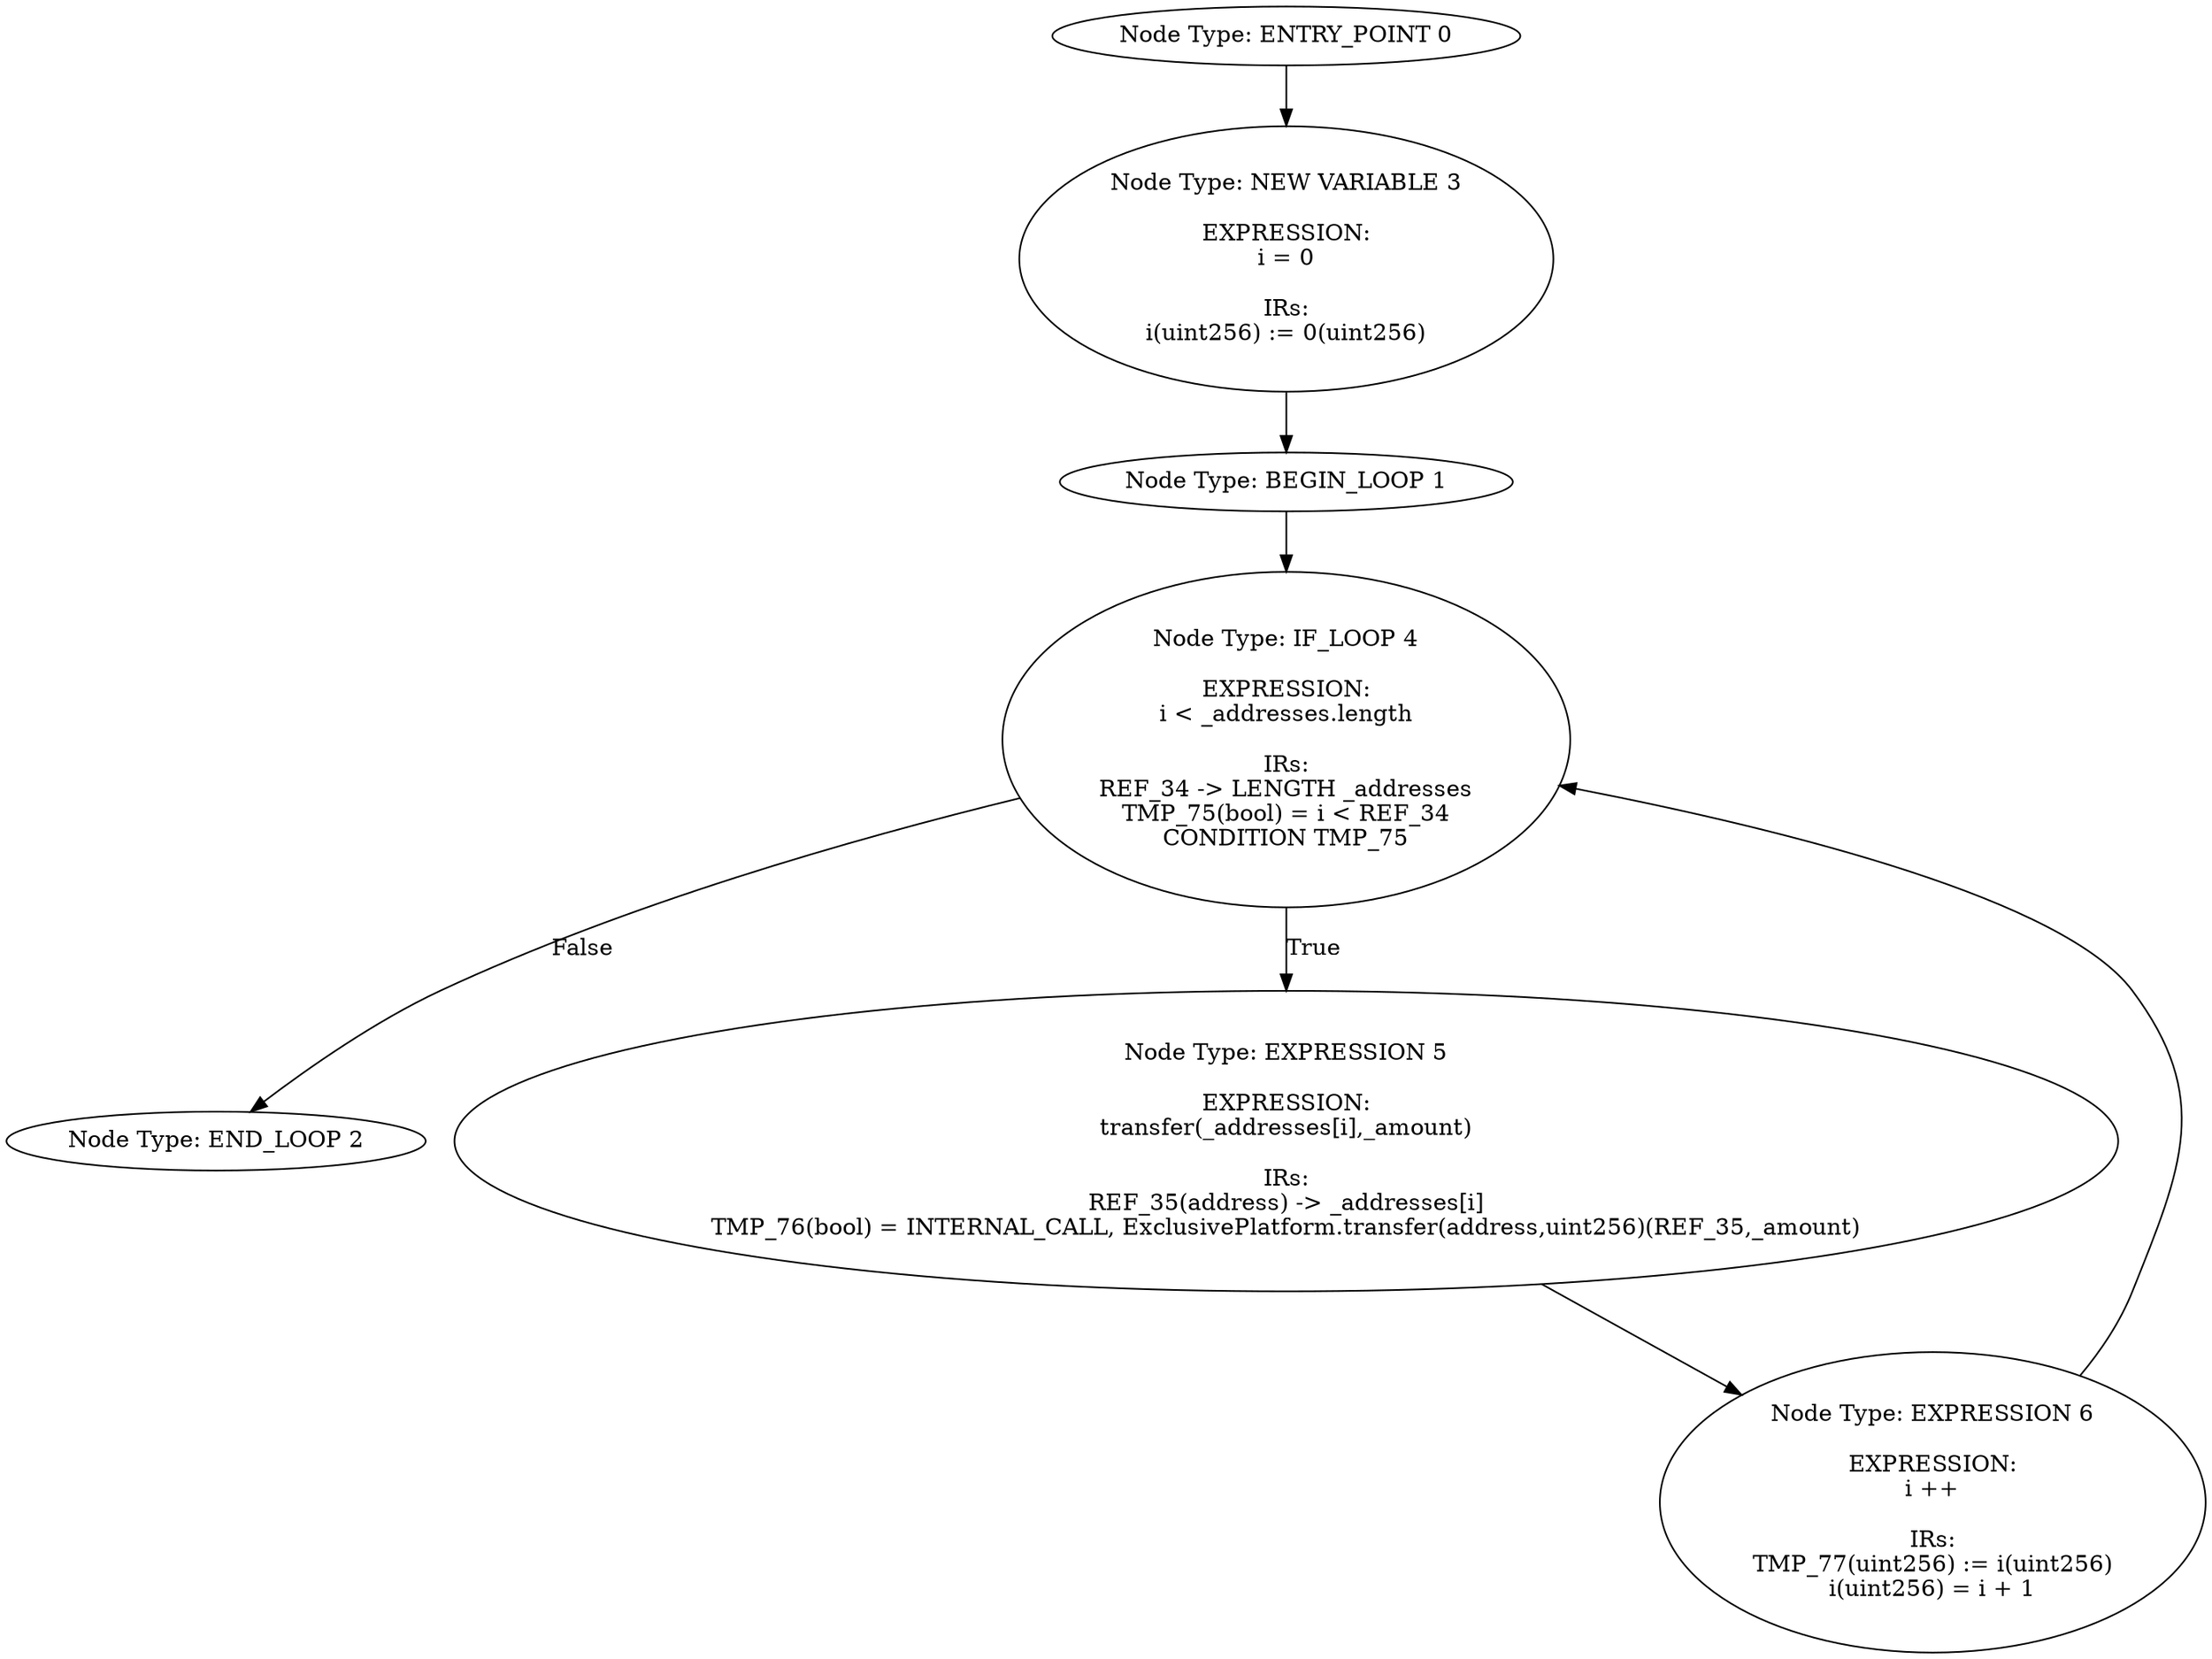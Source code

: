 digraph{
0[label="Node Type: ENTRY_POINT 0
"];
0->3;
1[label="Node Type: BEGIN_LOOP 1
"];
1->4;
2[label="Node Type: END_LOOP 2
"];
3[label="Node Type: NEW VARIABLE 3

EXPRESSION:
i = 0

IRs:
i(uint256) := 0(uint256)"];
3->1;
4[label="Node Type: IF_LOOP 4

EXPRESSION:
i < _addresses.length

IRs:
REF_34 -> LENGTH _addresses
TMP_75(bool) = i < REF_34
CONDITION TMP_75"];
4->5[label="True"];
4->2[label="False"];
5[label="Node Type: EXPRESSION 5

EXPRESSION:
transfer(_addresses[i],_amount)

IRs:
REF_35(address) -> _addresses[i]
TMP_76(bool) = INTERNAL_CALL, ExclusivePlatform.transfer(address,uint256)(REF_35,_amount)"];
5->6;
6[label="Node Type: EXPRESSION 6

EXPRESSION:
i ++

IRs:
TMP_77(uint256) := i(uint256)
i(uint256) = i + 1"];
6->4;
}
